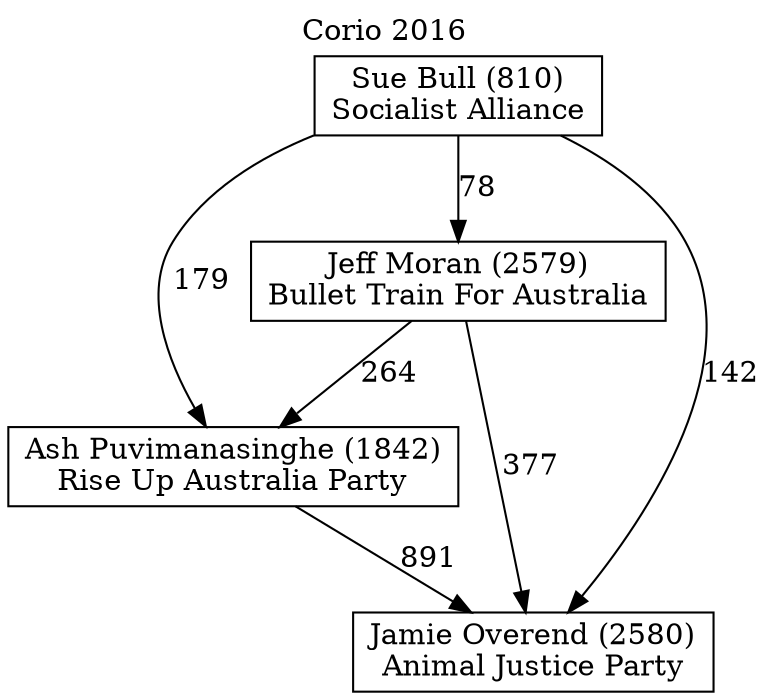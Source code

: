 // House preference flow
digraph "Jamie Overend (2580)_Corio_2016" {
	graph [label="Corio 2016" labelloc=t mclimit=10]
	node [shape=box]
	"Sue Bull (810)" [label="Sue Bull (810)
Socialist Alliance"]
	"Ash Puvimanasinghe (1842)" [label="Ash Puvimanasinghe (1842)
Rise Up Australia Party"]
	"Jeff Moran (2579)" [label="Jeff Moran (2579)
Bullet Train For Australia"]
	"Jamie Overend (2580)" [label="Jamie Overend (2580)
Animal Justice Party"]
	"Sue Bull (810)" -> "Jeff Moran (2579)" [label=78]
	"Ash Puvimanasinghe (1842)" -> "Jamie Overend (2580)" [label=891]
	"Sue Bull (810)" -> "Ash Puvimanasinghe (1842)" [label=179]
	"Jeff Moran (2579)" -> "Ash Puvimanasinghe (1842)" [label=264]
	"Jeff Moran (2579)" -> "Jamie Overend (2580)" [label=377]
	"Sue Bull (810)" -> "Jamie Overend (2580)" [label=142]
}
